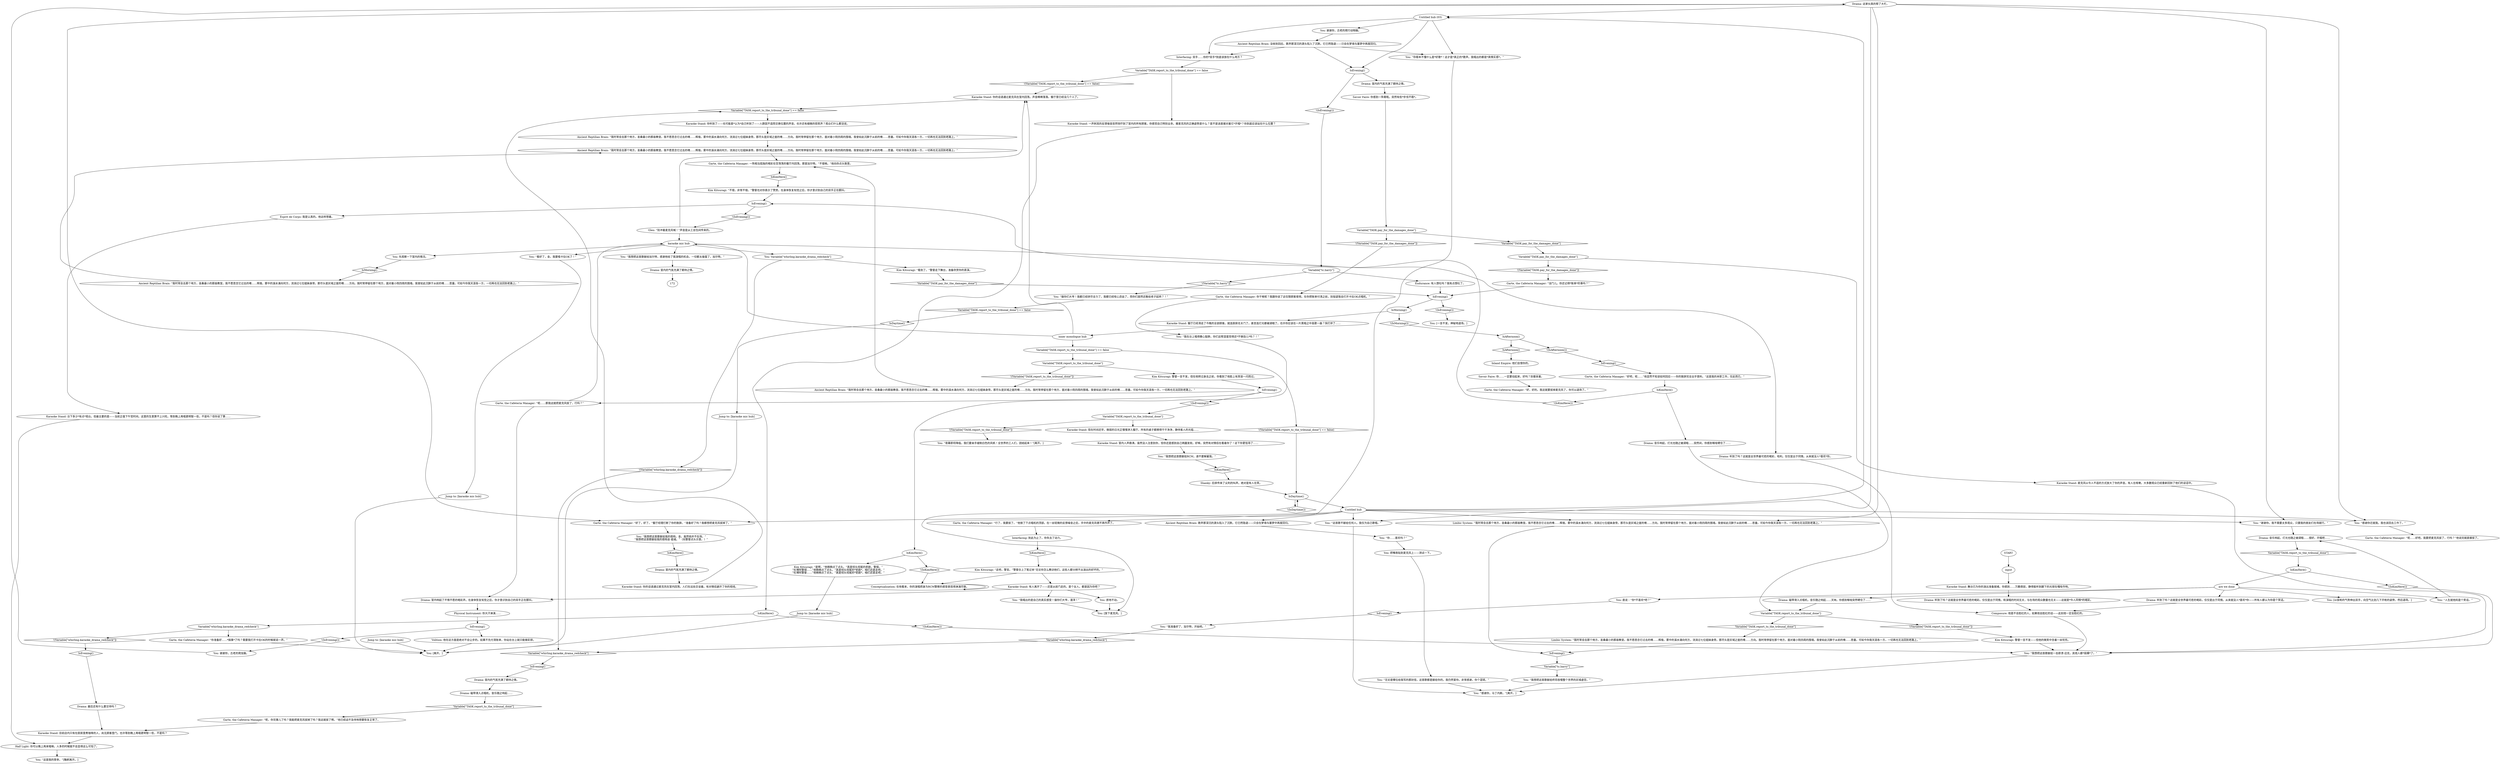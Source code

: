 # WHIRLING F1 / KARAOKE STAND
# Sing karaoke!
# ==================================================
digraph G {
	  0 [label="START"];
	  1 [label="input"];
	  2 [label="Drama: 室内的气氛充满了期待之情。"];
	  3 [label="Half Light: 你可以晚上再来唱嘛。人多的时候就不会显得这么可怕了。"];
	  4 [label="You: 谢谢你，古老的爬行动物脑。"];
	  5 [label="Garte, the Cafeteria Manager: “呃……好吧。我要把麦克风拔了，行吗？”他说完就直接拔了。"];
	  6 [label="You: 原地不动。"];
	  7 [label="Karaoke Stand: 舞台已为你的演出准备就绪。你感到……万籁俱寂，静得能听到脚下的光球在嘎吱作响。"];
	  8 [label="Garte, the Cafeteria Manager: “没门儿。你还记得*账单*的事吗？”"];
	  9 [label="You: “这首歌不献给任何人。我仅为自己歌唱。”"];
	  10 [label="Savoir Faire: 你……一定要动起来，好吗？别傻呆着。"];
	  11 [label="Ancient Reptilian Brain: 没收到回应。歌声那深沉的源头陷入了沉默。它已然隐退——只会在梦境与噩梦中再度回归。"];
	  12 [label="Interfacing: 到此为止了。你失去了动力。"];
	  13 [label="Variable[\"TASK.report_to_the_tribunal_done\"]"];
	  14 [label="Variable[\"TASK.report_to_the_tribunal_done\"]", shape=diamond];
	  15 [label="!(Variable[\"TASK.report_to_the_tribunal_done\"])", shape=diamond];
	  16 [label="Variable[\"TASK.pay_for_the_damages_done\"]"];
	  17 [label="Variable[\"TASK.pay_for_the_damages_done\"]", shape=diamond];
	  18 [label="!(Variable[\"TASK.pay_for_the_damages_done\"])", shape=diamond];
	  19 [label="You: 先观察一下室内的情况。"];
	  20 [label="IsAfternoon()"];
	  21 [label="IsAfternoon()", shape=diamond];
	  22 [label="!(IsAfternoon())", shape=diamond];
	  23 [label="Ancient Reptilian Brain: “我时常会去那个地方，圣桑最小的那座教堂。我不愿思念它过去的噢……辉煌。雾中的溪水涌向何方，流淌过七位姐妹身旁。那尽头是灰域之崖的噢……方向。我时常停留在那个地方，面对着小院四周的围墙。我曾如此沉醉于从前的噢……思量。可如今你我天涯各一方，一切再也无法回到老路上。”"];
	  24 [label="Kim Kitsuragi: “不错，非常不错。”警督也对你表示了赞赏。在身体恢复知觉之后，你才意识到自己的双手正在颤抖。"];
	  25 [label="You: “我唱出的是自己的真实感受！操你们大爷，渣滓！”"];
	  26 [label="Kim Kitsuragi: “走吧，警官。”警督合上了笔记本“无论你怎么教训他们，这些人都分辨不出演出的好坏的。”"];
	  27 [label="Garte, the Cafeteria Manager: 一阵相当孤独的喝彩在空荡荡的餐厅内回荡。那是加尔特。“不错嘛。”他向你点头致意。"];
	  28 [label="Limbic System: “我时常会去那个地方，圣桑最小的那座教堂。我不愿思念它过去的噢……辉煌。雾中的溪水涌向何方，流淌过七位姐妹身旁。那尽头是灰域之崖的噢……方向。我时常停留在那个地方，面对着小院四周的围墙。我曾如此沉醉于从前的噢……思量。可如今你我天涯各一方，一切再也无法回到老路上。”"];
	  29 [label="Garte, the Cafeteria Manager: 你干嘛呢？我跟你说了这仅限顾客使用。在你把账单付清之前，别指望我会打开卡拉OK点唱机。”"];
	  30 [label="Jump to: [karaoke mic hub]"];
	  31 [label="IsEvening()"];
	  32 [label="IsEvening()", shape=diamond];
	  33 [label="!(IsEvening())", shape=diamond];
	  34 [label="IsMorning()"];
	  35 [label="IsMorning()", shape=diamond];
	  36 [label="!(IsMorning())", shape=diamond];
	  37 [label="Karaoke Stand: 餐厅已经清走了今晚的全部顾客。就连厨房也关门了。甚至连灯光都被调暗了。也许你应该在一片黑暗之中高歌一曲？快打烊了……"];
	  38 [label="You: [一言不发，神秘地退场。]"];
	  39 [label="You: “人生就他妈是个笑话。”"];
	  40 [label="You: “你根本不懂什么是*好歌*！这才是*真正的*歌声。我唱出的都是*真情实感*。”"];
	  41 [label="Drama: 室内响起了不情不愿的喝彩声。在身体恢复知觉之后，你才意识到自己的双手正在颤抖。"];
	  42 [label="Ancient Reptilian Brain: “我时常会去那个地方，圣桑最小的那座教堂。我不愿思念它过去的噢……辉煌。雾中的溪水涌向何方，流淌过七位姐妹身旁。那尽头是灰域之崖的噢……方向。我时常停留在那个地方，面对着小院四周的围墙。我曾如此沉醉于从前的噢……思量。可如今你我天涯各一方，一切再也无法回到老路上。”"];
	  43 [label="Garte, the Cafeteria Manager: “呃，你完事儿了吗？我能把麦克风拔掉了吗？我这就拔了啊。”他已经迫不及待地想要恢复正常了。"];
	  44 [label="IsKimHere()"];
	  45 [label="IsKimHere()", shape=diamond];
	  46 [label="!(IsKimHere())", shape=diamond];
	  47 [label="Drama: 音乐响起，灯光也随之被调暗……突然间，你感到喉咙哽住了……"];
	  48 [label="Savoir Faire: 你感到一阵晕眩。突然有些*步伐不稳*。"];
	  49 [label="Drama: 听到了吗？这就是全世界最可悲的喝彩。仅仅是出于同情。和演唱的时间无关，与在场的观众数量也无关——这就是*令人同情*的喝彩。"];
	  50 [label="Variable[\"TASK.report_to_the_tribunal_done\"]"];
	  51 [label="Variable[\"TASK.report_to_the_tribunal_done\"]", shape=diamond];
	  52 [label="!(Variable[\"TASK.report_to_the_tribunal_done\"])", shape=diamond];
	  53 [label="Karaoke Stand: 现在时间还早，微弱的日光正慢慢渗入餐厅。所有的桌子都擦得干干净净，静待客人的光临……"];
	  54 [label="Ancient Reptilian Brain: “我时常会去那个地方，圣桑最小的那座教堂。我不愿思念它过去的噢……辉煌。雾中的溪水涌向何方，流淌过七位姐妹身旁。那尽头是灰域之崖的噢……方向。我时常停留在那个地方，面对着小院四周的围墙。我曾如此沉醉于从前的噢……思量。可如今你我天涯各一方，一切再也无法回到老路上。”"];
	  55 [label="IsKimHere()"];
	  56 [label="IsKimHere()", shape=diamond];
	  57 [label="!(IsKimHere())", shape=diamond];
	  58 [label="are we done"];
	  59 [label="Karaoke Stand: 目前店内只有在厨房里煮咖啡的人，尚无顾客登门。也许等到晚上再唱更明智一些，不是吗？"];
	  60 [label="Karaoke Stand: 室内人声鼎沸。虽然没人注意到你，但你还是感到自己两腿发软。好嘛，突然有对情侣在看着你了！这下你更怯场了……"];
	  61 [label="Garte, the Cafeteria Manager: “好吧，呃……”他显然不知该如何回应——你的致辞完全出乎意料。“这是我的本职工作，仅此而已。”"];
	  62 [label="Drama: 室内的气氛充满了期待之情。"];
	  63 [label="Variable[\"tc.harry\"]"];
	  64 [label="Variable[\"tc.harry\"]", shape=diamond];
	  65 [label="!(Variable[\"tc.harry\"])", shape=diamond];
	  66 [label="Endurance: 有人想吐吗？我有点想吐了。"];
	  67 [label="Variable[\"TASK.report_to_the_tribunal_done\"] == false"];
	  68 [label="Variable[\"TASK.report_to_the_tribunal_done\"] == false", shape=diamond];
	  69 [label="!(Variable[\"TASK.report_to_the_tribunal_done\"] == false)", shape=diamond];
	  70 [label="Karaoke Stand: 一声刺耳的反馈噪音突然惊吓到了室内的所有顾客。你感觉自己特别业余。握麦克风的正确姿势是什么？是不是该直接对着它*开唱*？你到底应该站在什么位置？"];
	  71 [label="You: “无论是哪位给我写的那封信，这首歌都是献给你的。我仍然爱你。非常感谢，你个混球。”"];
	  72 [label="Untitled hub (03)"];
	  73 [label="IsEvening()"];
	  74 [label="IsEvening()", shape=diamond];
	  75 [label="!(IsEvening())", shape=diamond];
	  76 [label="Esprit de Corps: 我是认真的。他这样想着。"];
	  77 [label="Jump to: [karaoke mic hub]"];
	  78 [label="You: “这是我的荣幸。”[鞠躬离开。]"];
	  79 [label="Drama: 磁带滑入点唱机，音乐随之响起……天呐，你感到喉咙突然哽住了……"];
	  80 [label="Karaoke Stand: 你的话语通过麦克风在室内回荡。人们在远处交谈着。有对情侣避开了你的视线。"];
	  81 [label="You: “我准备好了，加尔特，开始吧。”"];
	  82 [label="You: Variable[\"whirling.karaoke_drama_redcheck\"]"];
	  83 [label="Variable[\"whirling.karaoke_drama_redcheck\"]", shape=diamond];
	  84 [label="!(Variable[\"whirling.karaoke_drama_redcheck\"])", shape=diamond];
	  85 [label="Kim Kitsuragi: “看到了。”警督走下舞台，准备欣赏你的表演。"];
	  86 [label="Jump to: [karaoke mic hub]"];
	  87 [label="inner monologue hub"];
	  88 [label="Composure: 他是不会脸红的人，如果他会脸红的话——此刻他一定会脸红的。"];
	  89 [label="IsEvening()"];
	  90 [label="IsEvening()", shape=diamond];
	  91 [label="!(IsEvening())", shape=diamond];
	  92 [label="Garte, the Cafeteria Manager: “呃……那我这就把麦克风拔了，行吗？”"];
	  93 [label="Ancient Reptilian Brain: “我时常会去那个地方，圣桑最小的那座教堂。我不愿思念它过去的噢……辉煌。雾中的溪水涌向何方，流淌过七位姐妹身旁。那尽头是灰域之崖的噢……方向。我时常停留在那个地方，面对着小院四周的围墙。我曾如此沉醉于从前的噢……思量。可如今你我天涯各一方，一切再也无法回到老路上。”"];
	  94 [label="You: “夜幕即将降临，我们要亲手缝制白色的风帆！全世界的工人们，团结起来！”[离开。]"];
	  95 [label="You: [以拔枪的气势伸出双手，向空气比划几下开枪的姿势，然后退场。]"];
	  96 [label="Drama: 听到了吗？这就是全世界最可悲的喝彩。仅仅是出于同情。从来就没人*喜欢*你——所有人都认为你是个笑话。"];
	  97 [label="You: “操你们大爷！我都已经拼尽全力了。我都已经呕心沥血了，而你们居然还敢给老子起哄？！”"];
	  98 [label="karaoke mic hub"];
	  99 [label="You: [离开。]"];
	  100 [label="You: “看好了，金。我要唱卡拉OK了！”"];
	  101 [label="You: “我想把这首歌献给加尔特，感谢他给了我演唱的机会。一切都太操蛋了，加尔特。”"];
	  102 [label="Garte, the Cafeteria Manager: “好了，好了。”餐厅经理打断了你的致辞。“准备好了吗？我都想把麦克风拔掉了。”"];
	  103 [label="You: “我想把这首歌献给一击即溃·迈克，其他人都*弱爆*了。”"];
	  104 [label="You: “谢谢你。我不需要太多观众，只要我的朋友们在场就行。”"];
	  105 [label="Interfacing: 双手……你的*双手*到底该放在什么地方？"];
	  106 [label="IsKimHere()"];
	  107 [label="IsKimHere()", shape=diamond];
	  108 [label="!(IsKimHere())", shape=diamond];
	  109 [label="Variable[\"whirling.karaoke_drama_redcheck\"]"];
	  110 [label="Variable[\"whirling.karaoke_drama_redcheck\"]", shape=diamond];
	  111 [label="!(Variable[\"whirling.karaoke_drama_redcheck\"])", shape=diamond];
	  112 [label="Garte, the Cafeteria Manager: “你准备好……*搞事*了吗？需要我打开卡拉OK的时候就说一声。”"];
	  113 [label="Variable[\"TASK.pay_for_the_damages_done\"]"];
	  114 [label="Variable[\"TASK.pay_for_the_damages_done\"]", shape=diamond];
	  115 [label="!(Variable[\"TASK.pay_for_the_damages_done\"])", shape=diamond];
	  116 [label="Karaoke Stand: 麦克风以令人不适的方式放大了你的声音。有人在咳嗽。大多数观众已经重新回到了他们的谈话中。"];
	  117 [label="You: “感谢你，马丁内斯。”[离开。]"];
	  118 [label="You: 直说：“你*不喜欢*吧？”"];
	  119 [label="Variable[\"TASK.report_to_the_tribunal_done\"] == false"];
	  120 [label="Variable[\"TASK.report_to_the_tribunal_done\"] == false", shape=diamond];
	  121 [label="!(Variable[\"TASK.report_to_the_tribunal_done\"] == false)", shape=diamond];
	  122 [label="Variable[\"TASK.report_to_the_tribunal_done\"]"];
	  123 [label="Variable[\"TASK.report_to_the_tribunal_done\"]", shape=diamond];
	  124 [label="!(Variable[\"TASK.report_to_the_tribunal_done\"])", shape=diamond];
	  125 [label="Kim Kitsuragi: 警督一言不发，但在他转过身去之前，你看到了他脸上有笑容一闪而过。"];
	  126 [label="Drama: 室内的气氛充满了期待之情。"];
	  127 [label="You: 谢谢你，古老的爬虫脑。"];
	  128 [label="Ancient Reptilian Brain: 歌声那深沉的源头陷入了沉默。它已然隐退——只会在梦境与噩梦中再度回归。"];
	  129 [label="Drama: 这家伙真的帮了大忙。"];
	  130 [label="You: “你……喜欢吗？”"];
	  131 [label="Karaoke Stand: 有人离开了——还是从前门走的。是个女人。都是因为你吧？"];
	  132 [label="IsDaytime()"];
	  133 [label="IsDaytime()", shape=diamond];
	  134 [label="!(IsDaytime())", shape=diamond];
	  135 [label="Untitled hub"];
	  136 [label="Physical Instrument: 你大汗淋漓……"];
	  137 [label="You: “我想把这首歌献给RCM，请不要解雇我。”"];
	  138 [label="Garte, the Cafeteria Manager: “行了，我要拔了。”他按了下点唱机的顶部。在一丝轻微的反馈噪音之后，手中的麦克风便不再作声了。"];
	  139 [label="You: [放下麦克风。]"];
	  140 [label="Conceptualization: 在他看来，你的演唱把身为RCM警察的感受表现得淋漓尽致。"];
	  141 [label="Karaoke Stand: 台下多少*有点*观众。但最主要的是——当前正值下午觉时间。这里的生意算不上兴旺。等到晚上再唱更明智一些，不是吗？但你说了算……"];
	  142 [label="Inland Empire: 他们会恨你的。"];
	  143 [label="IsEvening()"];
	  144 [label="IsEvening()", shape=diamond];
	  145 [label="!(IsEvening())", shape=diamond];
	  146 [label="Volition: 他在这方面是绝对不会让步的。如果不先付清账单，你站在台上就只能做彩排。"];
	  147 [label="You: “我在台上唱得撕心裂肺，你们这帮混蛋觉得还*不够劲儿*吗？！”"];
	  148 [label="Karaoke Stand: 你的话语通过麦克风在室内回荡。声音稀稀落落。餐厅里已经没几个人了。"];
	  149 [label="Glen: “别冲着麦克风喊！”声音是从工会包间传来的。"];
	  150 [label="Karaoke Stand: 你听到了——也可能是*认为*自己听到了——人群因不适而交换位置的声音。也许还有细微的窃笑声？观众们什么都没说。"];
	  151 [label="IsKimHere()"];
	  152 [label="IsKimHere()", shape=diamond];
	  153 [label="!(IsKimHere())", shape=diamond];
	  154 [label="Kim Kitsuragi: “是啊，”他稍稍点了点头。“真是彻头彻尾的悲剧，警探。”\n“杜博阿警探……”他稍稍点了点头。“真是彻头彻尾的*悲剧*，咱们还是走吧。”\n“杜博阿警督……”他稍稍点了点头。“真是彻头彻尾的*悲剧*，咱们还是走吧。”"];
	  155 [label="You: 把嘴唇贴到麦克风上——测试一下。"];
	  156 [label="Drama: 听到了吗？这就是全世界最可悲的喝彩，哈利。仅仅是出于同情。从来就没人*喜欢*你。"];
	  157 [label="You: “我想把这首歌献给终将吞噬整个世界的灰域虚空。”"];
	  158 [label="You: “感谢你迁就我。我也该回去工作了。”"];
	  159 [label="IsEvening()"];
	  160 [label="IsEvening()", shape=diamond];
	  161 [label="!(IsEvening())", shape=diamond];
	  162 [label="Drama: 室内的气氛充满了期待之情。"];
	  163 [label="Drama: 最后还有什么要交待吗？"];
	  164 [label="You: “我想把这首歌献给我的搭档，金。虽然他并不在场。”\n“我想把这首歌献给我的搭档金·曷城。”（向警督点头示意。）”"];
	  165 [label="Limbic System: “我时常会去那个地方，圣桑最小的那座教堂。我不愿思念它过去的噢……辉煌。雾中的溪水涌向何方，流淌过七位姐妹身旁。那尽头是灰域之崖的噢……方向。我时常停留在那个地方，面对着小院四周的围墙。我曾如此沉醉于从前的噢……思量。可如今你我天涯各一方，一切再也无法回到老路上。”"];
	  166 [label="Kim Kitsuragi: 警督一言不发——但他的微笑中含着一丝忧伤。"];
	  167 [label="Shanky: 后排传来了尖利的叫声。绝对是有人在笑。"];
	  168 [label="Jump to: [karaoke mic hub]"];
	  169 [label="Garte, the Cafeteria Manager: “好，好的。我这就要拔掉麦克风了，你可以退场了。”"];
	  170 [label="Drama: 音乐响起，灯光也随之被调暗……很好。开唱吧……"];
	  171 [label="Drama: 磁带滑入点唱机，音乐随之响起……"];
	  0 -> 1
	  1 -> 7
	  2 -> 171
	  3 -> 78
	  4 -> 11
	  6 -> 139
	  7 -> 49
	  8 -> 31
	  9 -> 117
	  10 -> 169
	  11 -> 40
	  11 -> 105
	  11 -> 159
	  12 -> 152
	  13 -> 14
	  13 -> 15
	  14 -> 28
	  15 -> 166
	  16 -> 17
	  16 -> 18
	  17 -> 113
	  18 -> 29
	  19 -> 35
	  20 -> 21
	  20 -> 22
	  21 -> 142
	  22 -> 32
	  23 -> 27
	  24 -> 73
	  25 -> 139
	  26 -> 131
	  26 -> 140
	  27 -> 45
	  28 -> 90
	  29 -> 147
	  30 -> 99
	  31 -> 33
	  31 -> 34
	  32 -> 61
	  33 -> 38
	  34 -> 36
	  34 -> 37
	  35 -> 54
	  36 -> 20
	  37 -> 87
	  39 -> 170
	  40 -> 139
	  41 -> 136
	  42 -> 27
	  43 -> 59
	  44 -> 46
	  44 -> 47
	  45 -> 24
	  46 -> 73
	  47 -> 13
	  48 -> 16
	  49 -> 88
	  50 -> 52
	  50 -> 53
	  51 -> 55
	  52 -> 94
	  53 -> 60
	  54 -> 42
	  55 -> 57
	  55 -> 58
	  56 -> 126
	  57 -> 103
	  58 -> 96
	  58 -> 39
	  58 -> 79
	  58 -> 118
	  58 -> 95
	  59 -> 3
	  60 -> 137
	  61 -> 44
	  62 -> 172
	  63 -> 65
	  63 -> 66
	  64 -> 157
	  65 -> 97
	  66 -> 31
	  67 -> 69
	  67 -> 70
	  68 -> 150
	  69 -> 148
	  70 -> 106
	  71 -> 117
	  72 -> 40
	  72 -> 105
	  72 -> 4
	  72 -> 159
	  73 -> 75
	  73 -> 76
	  74 -> 81
	  75 -> 149
	  76 -> 141
	  77 -> 99
	  79 -> 13
	  80 -> 68
	  81 -> 83
	  82 -> 84
	  82 -> 85
	  83 -> 110
	  84 -> 110
	  85 -> 114
	  86 -> 99
	  87 -> 98
	  87 -> 148
	  87 -> 119
	  88 -> 103
	  89 -> 91
	  89 -> 92
	  90 -> 64
	  91 -> 50
	  92 -> 41
	  92 -> 98
	  93 -> 42
	  96 -> 88
	  97 -> 120
	  98 -> 100
	  98 -> 101
	  98 -> 82
	  98 -> 19
	  98 -> 156
	  100 -> 86
	  101 -> 62
	  102 -> 164
	  103 -> 117
	  104 -> 170
	  105 -> 67
	  106 -> 108
	  106 -> 109
	  107 -> 167
	  108 -> 103
	  109 -> 112
	  109 -> 111
	  110 -> 160
	  111 -> 144
	  112 -> 99
	  113 -> 115
	  113 -> 116
	  114 -> 31
	  115 -> 8
	  116 -> 103
	  118 -> 74
	  119 -> 121
	  119 -> 122
	  120 -> 133
	  121 -> 132
	  122 -> 124
	  122 -> 125
	  123 -> 43
	  124 -> 23
	  125 -> 89
	  126 -> 80
	  127 -> 129
	  128 -> 130
	  129 -> 165
	  129 -> 102
	  129 -> 72
	  129 -> 104
	  129 -> 9
	  129 -> 158
	  130 -> 155
	  131 -> 41
	  131 -> 25
	  131 -> 6
	  132 -> 134
	  132 -> 135
	  133 -> 168
	  134 -> 132
	  135 -> 128
	  135 -> 165
	  135 -> 102
	  135 -> 72
	  135 -> 104
	  135 -> 138
	  135 -> 9
	  135 -> 158
	  136 -> 143
	  137 -> 107
	  138 -> 12
	  140 -> 140
	  141 -> 3
	  142 -> 10
	  143 -> 145
	  143 -> 146
	  144 -> 163
	  145 -> 127
	  146 -> 99
	  147 -> 151
	  148 -> 68
	  149 -> 98
	  149 -> 148
	  150 -> 93
	  151 -> 153
	  151 -> 154
	  152 -> 26
	  153 -> 140
	  154 -> 77
	  155 -> 71
	  156 -> 88
	  157 -> 117
	  158 -> 5
	  159 -> 161
	  159 -> 162
	  160 -> 2
	  161 -> 63
	  162 -> 48
	  163 -> 59
	  164 -> 56
	  165 -> 90
	  166 -> 103
	  167 -> 132
	  168 -> 99
	  170 -> 51
	  171 -> 123
}

